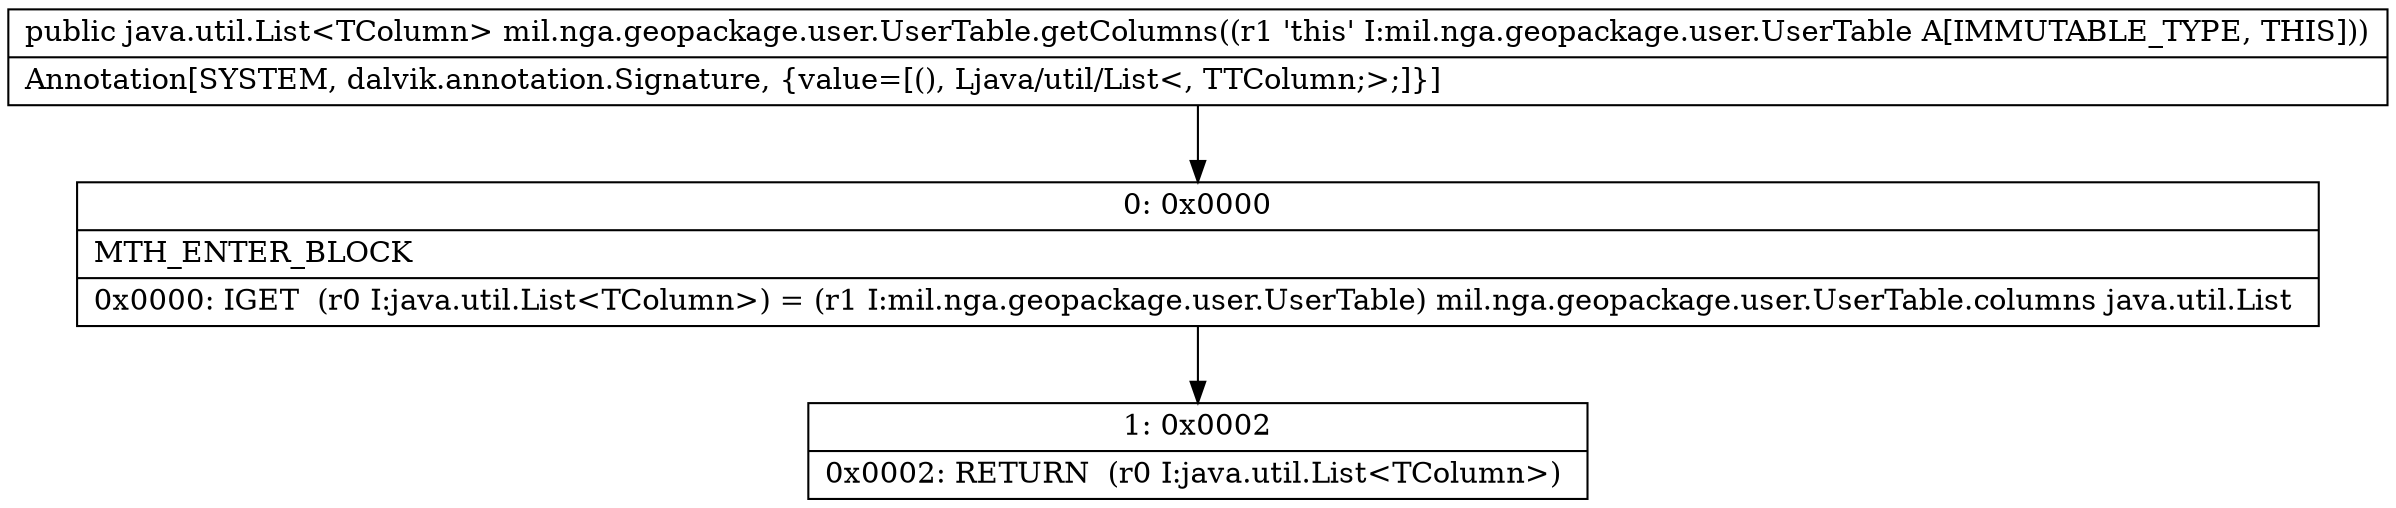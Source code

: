 digraph "CFG formil.nga.geopackage.user.UserTable.getColumns()Ljava\/util\/List;" {
Node_0 [shape=record,label="{0\:\ 0x0000|MTH_ENTER_BLOCK\l|0x0000: IGET  (r0 I:java.util.List\<TColumn\>) = (r1 I:mil.nga.geopackage.user.UserTable) mil.nga.geopackage.user.UserTable.columns java.util.List \l}"];
Node_1 [shape=record,label="{1\:\ 0x0002|0x0002: RETURN  (r0 I:java.util.List\<TColumn\>) \l}"];
MethodNode[shape=record,label="{public java.util.List\<TColumn\> mil.nga.geopackage.user.UserTable.getColumns((r1 'this' I:mil.nga.geopackage.user.UserTable A[IMMUTABLE_TYPE, THIS]))  | Annotation[SYSTEM, dalvik.annotation.Signature, \{value=[(), Ljava\/util\/List\<, TTColumn;\>;]\}]\l}"];
MethodNode -> Node_0;
Node_0 -> Node_1;
}


